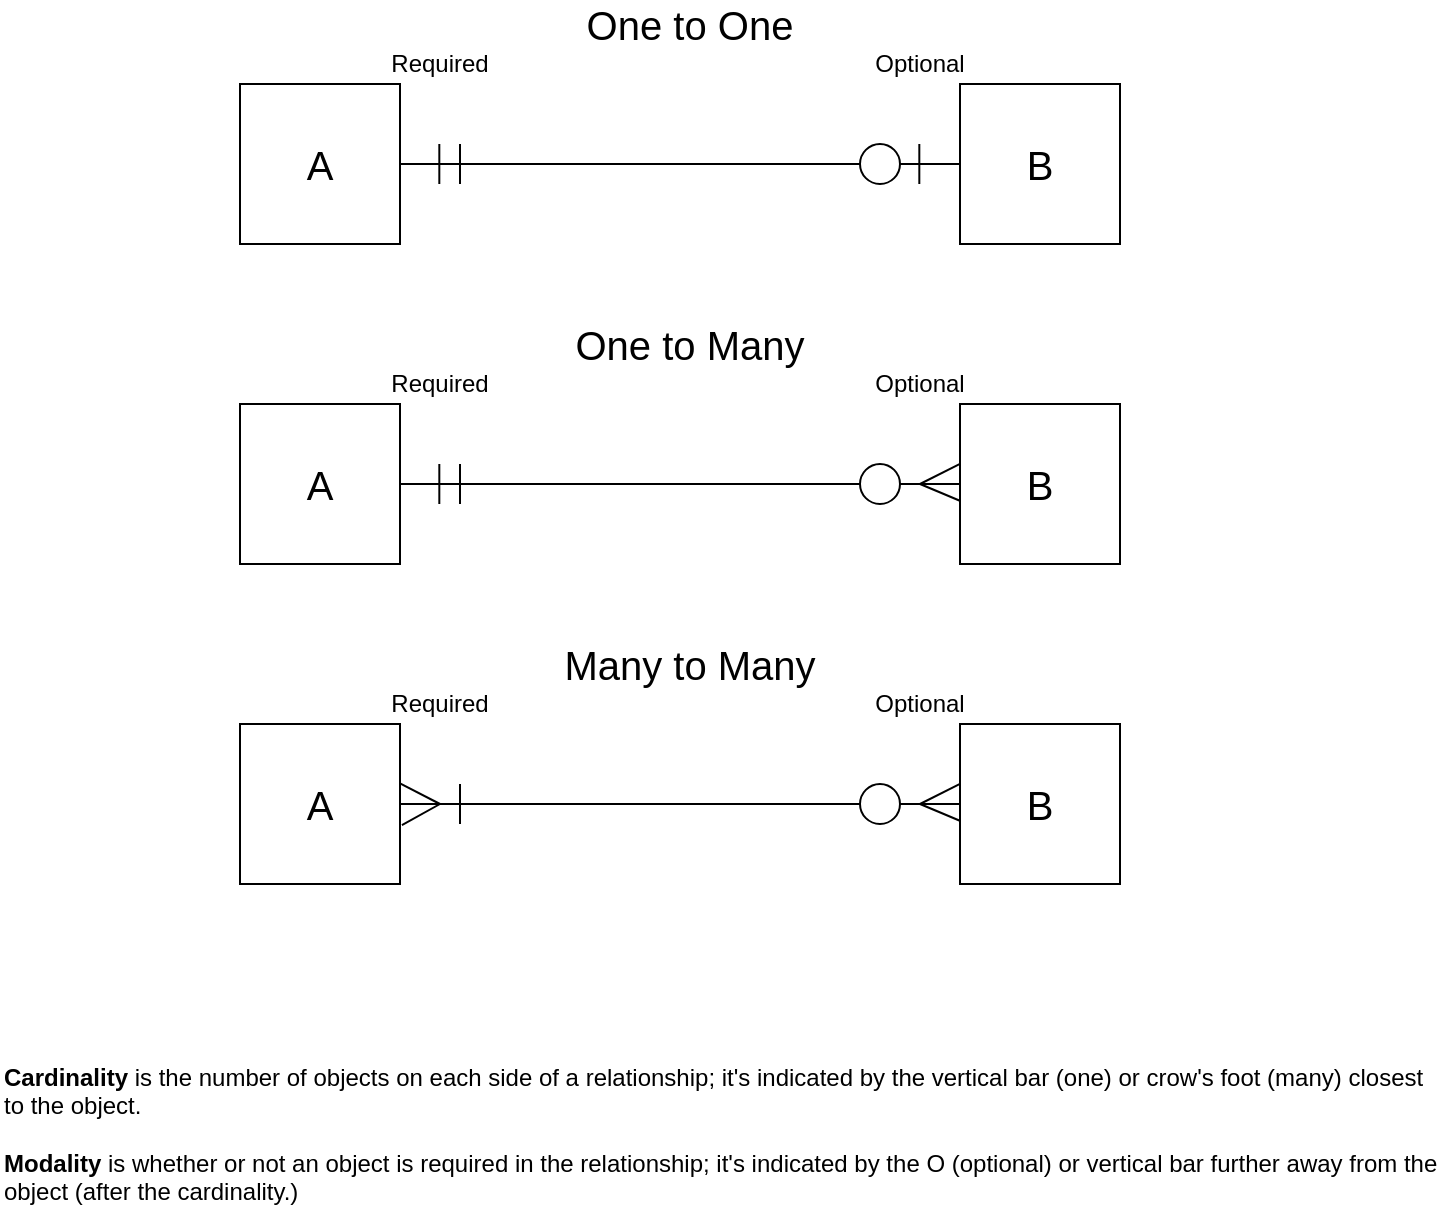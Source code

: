 <mxfile version="13.0.3" type="device"><diagram id="MH7g3mRBTHbCr2LwPtYY" name="Page-1"><mxGraphModel dx="1422" dy="811" grid="1" gridSize="10" guides="1" tooltips="1" connect="1" arrows="1" fold="1" page="1" pageScale="1" pageWidth="850" pageHeight="1100" math="0" shadow="0"><root><mxCell id="0"/><mxCell id="1" parent="0"/><mxCell id="A49com9Jz0GzLRKmTsm4-1" value="" style="whiteSpace=wrap;html=1;aspect=fixed;" vertex="1" parent="1"><mxGeometry x="560" y="80" width="80" height="80" as="geometry"/></mxCell><mxCell id="A49com9Jz0GzLRKmTsm4-2" value="" style="whiteSpace=wrap;html=1;aspect=fixed;" vertex="1" parent="1"><mxGeometry x="200" y="80" width="80" height="80" as="geometry"/></mxCell><mxCell id="A49com9Jz0GzLRKmTsm4-3" value="" style="endArrow=none;html=1;entryX=0;entryY=0.5;entryDx=0;entryDy=0;exitX=1;exitY=0.5;exitDx=0;exitDy=0;" edge="1" parent="1" source="A49com9Jz0GzLRKmTsm4-7" target="A49com9Jz0GzLRKmTsm4-1"><mxGeometry width="50" height="50" relative="1" as="geometry"><mxPoint x="300" y="120" as="sourcePoint"/><mxPoint x="540" y="120" as="targetPoint"/></mxGeometry></mxCell><mxCell id="A49com9Jz0GzLRKmTsm4-7" value="" style="ellipse;whiteSpace=wrap;html=1;aspect=fixed;" vertex="1" parent="1"><mxGeometry x="510" y="110" width="20" height="20" as="geometry"/></mxCell><mxCell id="A49com9Jz0GzLRKmTsm4-8" value="" style="endArrow=none;html=1;entryX=0;entryY=0.5;entryDx=0;entryDy=0;exitX=1;exitY=0.5;exitDx=0;exitDy=0;" edge="1" parent="1" source="A49com9Jz0GzLRKmTsm4-2" target="A49com9Jz0GzLRKmTsm4-7"><mxGeometry width="50" height="50" relative="1" as="geometry"><mxPoint x="280" y="120" as="sourcePoint"/><mxPoint x="560" y="120" as="targetPoint"/></mxGeometry></mxCell><mxCell id="A49com9Jz0GzLRKmTsm4-9" value="" style="endArrow=none;html=1;" edge="1" parent="1"><mxGeometry width="50" height="50" relative="1" as="geometry"><mxPoint x="299.66" y="130" as="sourcePoint"/><mxPoint x="299.66" y="110" as="targetPoint"/></mxGeometry></mxCell><mxCell id="A49com9Jz0GzLRKmTsm4-11" value="One to One" style="text;html=1;strokeColor=none;fillColor=none;align=center;verticalAlign=middle;whiteSpace=wrap;rounded=0;fontSize=20;" vertex="1" parent="1"><mxGeometry x="355" y="40" width="140" height="20" as="geometry"/></mxCell><mxCell id="A49com9Jz0GzLRKmTsm4-12" value="Optional" style="text;html=1;strokeColor=none;fillColor=none;align=center;verticalAlign=middle;whiteSpace=wrap;rounded=0;fontSize=12;" vertex="1" parent="1"><mxGeometry x="520" y="60" width="40" height="20" as="geometry"/></mxCell><mxCell id="A49com9Jz0GzLRKmTsm4-14" value="Required" style="text;html=1;strokeColor=none;fillColor=none;align=center;verticalAlign=middle;whiteSpace=wrap;rounded=0;fontSize=12;" vertex="1" parent="1"><mxGeometry x="280" y="60" width="40" height="20" as="geometry"/></mxCell><mxCell id="A49com9Jz0GzLRKmTsm4-15" value="A" style="text;html=1;strokeColor=none;fillColor=none;align=center;verticalAlign=middle;whiteSpace=wrap;rounded=0;fontSize=20;" vertex="1" parent="1"><mxGeometry x="220" y="110" width="40" height="20" as="geometry"/></mxCell><mxCell id="A49com9Jz0GzLRKmTsm4-16" value="B" style="text;html=1;strokeColor=none;fillColor=none;align=center;verticalAlign=middle;whiteSpace=wrap;rounded=0;fontSize=20;" vertex="1" parent="1"><mxGeometry x="580" y="110" width="40" height="20" as="geometry"/></mxCell><mxCell id="A49com9Jz0GzLRKmTsm4-23" value="One to Many" style="text;html=1;strokeColor=none;fillColor=none;align=center;verticalAlign=middle;whiteSpace=wrap;rounded=0;fontSize=20;" vertex="1" parent="1"><mxGeometry x="355" y="200" width="140" height="20" as="geometry"/></mxCell><mxCell id="A49com9Jz0GzLRKmTsm4-28" value="" style="whiteSpace=wrap;html=1;aspect=fixed;" vertex="1" parent="1"><mxGeometry x="560" y="240" width="80" height="80" as="geometry"/></mxCell><mxCell id="A49com9Jz0GzLRKmTsm4-29" value="" style="whiteSpace=wrap;html=1;aspect=fixed;" vertex="1" parent="1"><mxGeometry x="200" y="240" width="80" height="80" as="geometry"/></mxCell><mxCell id="A49com9Jz0GzLRKmTsm4-30" value="" style="endArrow=none;html=1;entryX=0;entryY=0.5;entryDx=0;entryDy=0;exitX=1;exitY=0.5;exitDx=0;exitDy=0;" edge="1" parent="1" source="A49com9Jz0GzLRKmTsm4-31" target="A49com9Jz0GzLRKmTsm4-28"><mxGeometry width="50" height="50" relative="1" as="geometry"><mxPoint x="300" y="280" as="sourcePoint"/><mxPoint x="540" y="280" as="targetPoint"/></mxGeometry></mxCell><mxCell id="A49com9Jz0GzLRKmTsm4-31" value="" style="ellipse;whiteSpace=wrap;html=1;aspect=fixed;" vertex="1" parent="1"><mxGeometry x="510" y="270" width="20" height="20" as="geometry"/></mxCell><mxCell id="A49com9Jz0GzLRKmTsm4-32" value="" style="endArrow=none;html=1;entryX=0;entryY=0.5;entryDx=0;entryDy=0;exitX=1;exitY=0.5;exitDx=0;exitDy=0;" edge="1" parent="1" source="A49com9Jz0GzLRKmTsm4-29" target="A49com9Jz0GzLRKmTsm4-31"><mxGeometry width="50" height="50" relative="1" as="geometry"><mxPoint x="280" y="280" as="sourcePoint"/><mxPoint x="560" y="280" as="targetPoint"/></mxGeometry></mxCell><mxCell id="A49com9Jz0GzLRKmTsm4-33" value="" style="endArrow=none;html=1;" edge="1" parent="1"><mxGeometry width="50" height="50" relative="1" as="geometry"><mxPoint x="299.66" y="290.0" as="sourcePoint"/><mxPoint x="299.66" y="270.0" as="targetPoint"/></mxGeometry></mxCell><mxCell id="A49com9Jz0GzLRKmTsm4-34" value="Optional" style="text;html=1;strokeColor=none;fillColor=none;align=center;verticalAlign=middle;whiteSpace=wrap;rounded=0;fontSize=12;" vertex="1" parent="1"><mxGeometry x="520" y="220" width="40" height="20" as="geometry"/></mxCell><mxCell id="A49com9Jz0GzLRKmTsm4-35" value="Required" style="text;html=1;strokeColor=none;fillColor=none;align=center;verticalAlign=middle;whiteSpace=wrap;rounded=0;fontSize=12;" vertex="1" parent="1"><mxGeometry x="280" y="220" width="40" height="20" as="geometry"/></mxCell><mxCell id="A49com9Jz0GzLRKmTsm4-36" value="A" style="text;html=1;strokeColor=none;fillColor=none;align=center;verticalAlign=middle;whiteSpace=wrap;rounded=0;fontSize=20;" vertex="1" parent="1"><mxGeometry x="220" y="270" width="40" height="20" as="geometry"/></mxCell><mxCell id="A49com9Jz0GzLRKmTsm4-37" value="B" style="text;html=1;strokeColor=none;fillColor=none;align=center;verticalAlign=middle;whiteSpace=wrap;rounded=0;fontSize=20;" vertex="1" parent="1"><mxGeometry x="580" y="270" width="40" height="20" as="geometry"/></mxCell><mxCell id="A49com9Jz0GzLRKmTsm4-38" value="" style="endArrow=none;html=1;fontSize=20;entryX=0.003;entryY=0.373;entryDx=0;entryDy=0;entryPerimeter=0;" edge="1" parent="1" target="A49com9Jz0GzLRKmTsm4-28"><mxGeometry width="50" height="50" relative="1" as="geometry"><mxPoint x="540" y="280" as="sourcePoint"/><mxPoint x="450" y="250" as="targetPoint"/></mxGeometry></mxCell><mxCell id="A49com9Jz0GzLRKmTsm4-39" value="" style="endArrow=none;html=1;fontSize=20;entryX=0.003;entryY=0.606;entryDx=0;entryDy=0;entryPerimeter=0;" edge="1" parent="1" target="A49com9Jz0GzLRKmTsm4-28"><mxGeometry width="50" height="50" relative="1" as="geometry"><mxPoint x="540" y="280" as="sourcePoint"/><mxPoint x="450" y="250" as="targetPoint"/></mxGeometry></mxCell><mxCell id="A49com9Jz0GzLRKmTsm4-40" value="Many&amp;nbsp;to Many" style="text;html=1;strokeColor=none;fillColor=none;align=center;verticalAlign=middle;whiteSpace=wrap;rounded=0;fontSize=20;" vertex="1" parent="1"><mxGeometry x="355" y="360" width="140" height="20" as="geometry"/></mxCell><mxCell id="A49com9Jz0GzLRKmTsm4-41" value="" style="whiteSpace=wrap;html=1;aspect=fixed;" vertex="1" parent="1"><mxGeometry x="560" y="400" width="80" height="80" as="geometry"/></mxCell><mxCell id="A49com9Jz0GzLRKmTsm4-42" value="" style="whiteSpace=wrap;html=1;aspect=fixed;" vertex="1" parent="1"><mxGeometry x="200" y="400" width="80" height="80" as="geometry"/></mxCell><mxCell id="A49com9Jz0GzLRKmTsm4-43" value="" style="endArrow=none;html=1;entryX=0;entryY=0.5;entryDx=0;entryDy=0;exitX=1;exitY=0.5;exitDx=0;exitDy=0;" edge="1" parent="1" source="A49com9Jz0GzLRKmTsm4-44" target="A49com9Jz0GzLRKmTsm4-41"><mxGeometry width="50" height="50" relative="1" as="geometry"><mxPoint x="300" y="440" as="sourcePoint"/><mxPoint x="540" y="440" as="targetPoint"/></mxGeometry></mxCell><mxCell id="A49com9Jz0GzLRKmTsm4-44" value="" style="ellipse;whiteSpace=wrap;html=1;aspect=fixed;" vertex="1" parent="1"><mxGeometry x="510" y="430" width="20" height="20" as="geometry"/></mxCell><mxCell id="A49com9Jz0GzLRKmTsm4-45" value="" style="endArrow=none;html=1;entryX=0;entryY=0.5;entryDx=0;entryDy=0;exitX=1;exitY=0.5;exitDx=0;exitDy=0;" edge="1" parent="1" source="A49com9Jz0GzLRKmTsm4-42" target="A49com9Jz0GzLRKmTsm4-44"><mxGeometry width="50" height="50" relative="1" as="geometry"><mxPoint x="280" y="440" as="sourcePoint"/><mxPoint x="560" y="440" as="targetPoint"/></mxGeometry></mxCell><mxCell id="A49com9Jz0GzLRKmTsm4-46" value="" style="endArrow=none;html=1;" edge="1" parent="1"><mxGeometry width="50" height="50" relative="1" as="geometry"><mxPoint x="310.0" y="450" as="sourcePoint"/><mxPoint x="310.0" y="430" as="targetPoint"/></mxGeometry></mxCell><mxCell id="A49com9Jz0GzLRKmTsm4-47" value="Optional" style="text;html=1;strokeColor=none;fillColor=none;align=center;verticalAlign=middle;whiteSpace=wrap;rounded=0;fontSize=12;" vertex="1" parent="1"><mxGeometry x="520" y="380" width="40" height="20" as="geometry"/></mxCell><mxCell id="A49com9Jz0GzLRKmTsm4-48" value="Required" style="text;html=1;strokeColor=none;fillColor=none;align=center;verticalAlign=middle;whiteSpace=wrap;rounded=0;fontSize=12;" vertex="1" parent="1"><mxGeometry x="280" y="380" width="40" height="20" as="geometry"/></mxCell><mxCell id="A49com9Jz0GzLRKmTsm4-49" value="A" style="text;html=1;strokeColor=none;fillColor=none;align=center;verticalAlign=middle;whiteSpace=wrap;rounded=0;fontSize=20;" vertex="1" parent="1"><mxGeometry x="220" y="430" width="40" height="20" as="geometry"/></mxCell><mxCell id="A49com9Jz0GzLRKmTsm4-50" value="B" style="text;html=1;strokeColor=none;fillColor=none;align=center;verticalAlign=middle;whiteSpace=wrap;rounded=0;fontSize=20;" vertex="1" parent="1"><mxGeometry x="580" y="430" width="40" height="20" as="geometry"/></mxCell><mxCell id="A49com9Jz0GzLRKmTsm4-51" value="" style="endArrow=none;html=1;fontSize=20;entryX=0.003;entryY=0.373;entryDx=0;entryDy=0;entryPerimeter=0;" edge="1" parent="1" target="A49com9Jz0GzLRKmTsm4-41"><mxGeometry width="50" height="50" relative="1" as="geometry"><mxPoint x="540.0" y="440" as="sourcePoint"/><mxPoint x="450" y="410" as="targetPoint"/></mxGeometry></mxCell><mxCell id="A49com9Jz0GzLRKmTsm4-52" value="" style="endArrow=none;html=1;fontSize=20;entryX=0.003;entryY=0.606;entryDx=0;entryDy=0;entryPerimeter=0;" edge="1" parent="1" target="A49com9Jz0GzLRKmTsm4-41"><mxGeometry width="50" height="50" relative="1" as="geometry"><mxPoint x="540.0" y="440" as="sourcePoint"/><mxPoint x="450" y="410" as="targetPoint"/></mxGeometry></mxCell><mxCell id="A49com9Jz0GzLRKmTsm4-53" value="" style="endArrow=none;html=1;fontSize=20;exitX=1.003;exitY=0.373;exitDx=0;exitDy=0;exitPerimeter=0;" edge="1" parent="1" source="A49com9Jz0GzLRKmTsm4-42"><mxGeometry width="50" height="50" relative="1" as="geometry"><mxPoint x="400" y="490" as="sourcePoint"/><mxPoint x="300" y="440" as="targetPoint"/></mxGeometry></mxCell><mxCell id="A49com9Jz0GzLRKmTsm4-54" value="" style="endArrow=none;html=1;fontSize=20;exitX=1.012;exitY=0.632;exitDx=0;exitDy=0;exitPerimeter=0;" edge="1" parent="1" source="A49com9Jz0GzLRKmTsm4-42"><mxGeometry width="50" height="50" relative="1" as="geometry"><mxPoint x="400" y="490" as="sourcePoint"/><mxPoint x="300" y="440" as="targetPoint"/></mxGeometry></mxCell><mxCell id="A49com9Jz0GzLRKmTsm4-55" value="" style="endArrow=none;html=1;" edge="1" parent="1"><mxGeometry width="50" height="50" relative="1" as="geometry"><mxPoint x="310.0" y="130.0" as="sourcePoint"/><mxPoint x="310.0" y="110.0" as="targetPoint"/></mxGeometry></mxCell><mxCell id="A49com9Jz0GzLRKmTsm4-56" value="" style="endArrow=none;html=1;" edge="1" parent="1"><mxGeometry width="50" height="50" relative="1" as="geometry"><mxPoint x="310.0" y="290" as="sourcePoint"/><mxPoint x="310.0" y="270" as="targetPoint"/></mxGeometry></mxCell><mxCell id="A49com9Jz0GzLRKmTsm4-57" value="" style="endArrow=none;html=1;" edge="1" parent="1"><mxGeometry width="50" height="50" relative="1" as="geometry"><mxPoint x="539.66" y="130.0" as="sourcePoint"/><mxPoint x="539.66" y="110.0" as="targetPoint"/></mxGeometry></mxCell><mxCell id="A49com9Jz0GzLRKmTsm4-58" value="&lt;b&gt;Cardinality&lt;/b&gt; is the number of objects on each side of a relationship; it's indicated by the vertical bar (one) or crow's foot (many) closest to the object.&lt;br&gt;&lt;br&gt;&lt;b&gt;Modality&lt;/b&gt; is whether or not an object is required in the relationship; it's indicated by the O (optional) or vertical bar further away from the object (after the cardinality.)" style="text;html=1;strokeColor=none;fillColor=none;align=left;verticalAlign=middle;whiteSpace=wrap;rounded=0;fontSize=12;" vertex="1" parent="1"><mxGeometry x="80" y="560" width="720" height="90" as="geometry"/></mxCell></root></mxGraphModel></diagram></mxfile>